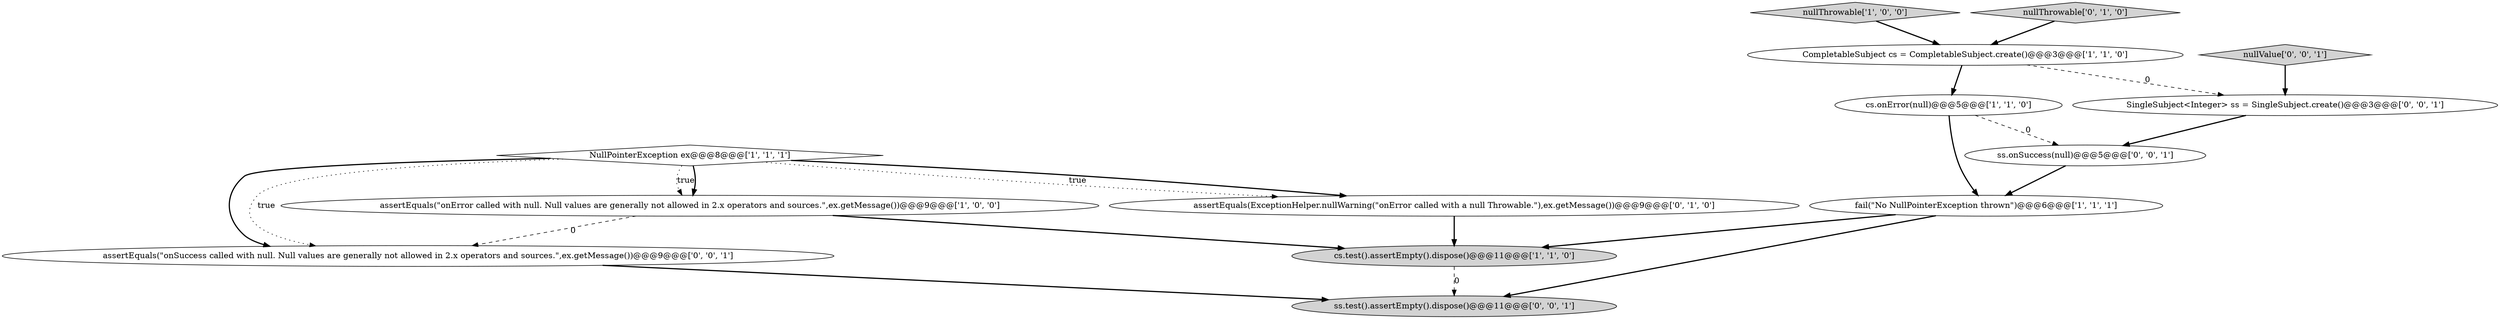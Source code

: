 digraph {
11 [style = filled, label = "SingleSubject<Integer> ss = SingleSubject.create()@@@3@@@['0', '0', '1']", fillcolor = white, shape = ellipse image = "AAA0AAABBB3BBB"];
5 [style = filled, label = "CompletableSubject cs = CompletableSubject.create()@@@3@@@['1', '1', '0']", fillcolor = white, shape = ellipse image = "AAA0AAABBB1BBB"];
1 [style = filled, label = "NullPointerException ex@@@8@@@['1', '1', '1']", fillcolor = white, shape = diamond image = "AAA0AAABBB1BBB"];
0 [style = filled, label = "fail(\"No NullPointerException thrown\")@@@6@@@['1', '1', '1']", fillcolor = white, shape = ellipse image = "AAA0AAABBB1BBB"];
8 [style = filled, label = "assertEquals(ExceptionHelper.nullWarning(\"onError called with a null Throwable.\"),ex.getMessage())@@@9@@@['0', '1', '0']", fillcolor = white, shape = ellipse image = "AAA0AAABBB2BBB"];
2 [style = filled, label = "nullThrowable['1', '0', '0']", fillcolor = lightgray, shape = diamond image = "AAA0AAABBB1BBB"];
9 [style = filled, label = "assertEquals(\"onSuccess called with null. Null values are generally not allowed in 2.x operators and sources.\",ex.getMessage())@@@9@@@['0', '0', '1']", fillcolor = white, shape = ellipse image = "AAA0AAABBB3BBB"];
10 [style = filled, label = "nullValue['0', '0', '1']", fillcolor = lightgray, shape = diamond image = "AAA0AAABBB3BBB"];
12 [style = filled, label = "ss.onSuccess(null)@@@5@@@['0', '0', '1']", fillcolor = white, shape = ellipse image = "AAA0AAABBB3BBB"];
13 [style = filled, label = "ss.test().assertEmpty().dispose()@@@11@@@['0', '0', '1']", fillcolor = lightgray, shape = ellipse image = "AAA0AAABBB3BBB"];
4 [style = filled, label = "cs.test().assertEmpty().dispose()@@@11@@@['1', '1', '0']", fillcolor = lightgray, shape = ellipse image = "AAA0AAABBB1BBB"];
7 [style = filled, label = "nullThrowable['0', '1', '0']", fillcolor = lightgray, shape = diamond image = "AAA0AAABBB2BBB"];
6 [style = filled, label = "assertEquals(\"onError called with null. Null values are generally not allowed in 2.x operators and sources.\",ex.getMessage())@@@9@@@['1', '0', '0']", fillcolor = white, shape = ellipse image = "AAA0AAABBB1BBB"];
3 [style = filled, label = "cs.onError(null)@@@5@@@['1', '1', '0']", fillcolor = white, shape = ellipse image = "AAA0AAABBB1BBB"];
12->0 [style = bold, label=""];
1->8 [style = dotted, label="true"];
0->4 [style = bold, label=""];
11->12 [style = bold, label=""];
1->9 [style = bold, label=""];
6->4 [style = bold, label=""];
8->4 [style = bold, label=""];
1->9 [style = dotted, label="true"];
2->5 [style = bold, label=""];
1->8 [style = bold, label=""];
9->13 [style = bold, label=""];
10->11 [style = bold, label=""];
6->9 [style = dashed, label="0"];
1->6 [style = dotted, label="true"];
0->13 [style = bold, label=""];
1->6 [style = bold, label=""];
5->11 [style = dashed, label="0"];
3->0 [style = bold, label=""];
7->5 [style = bold, label=""];
4->13 [style = dashed, label="0"];
5->3 [style = bold, label=""];
3->12 [style = dashed, label="0"];
}
